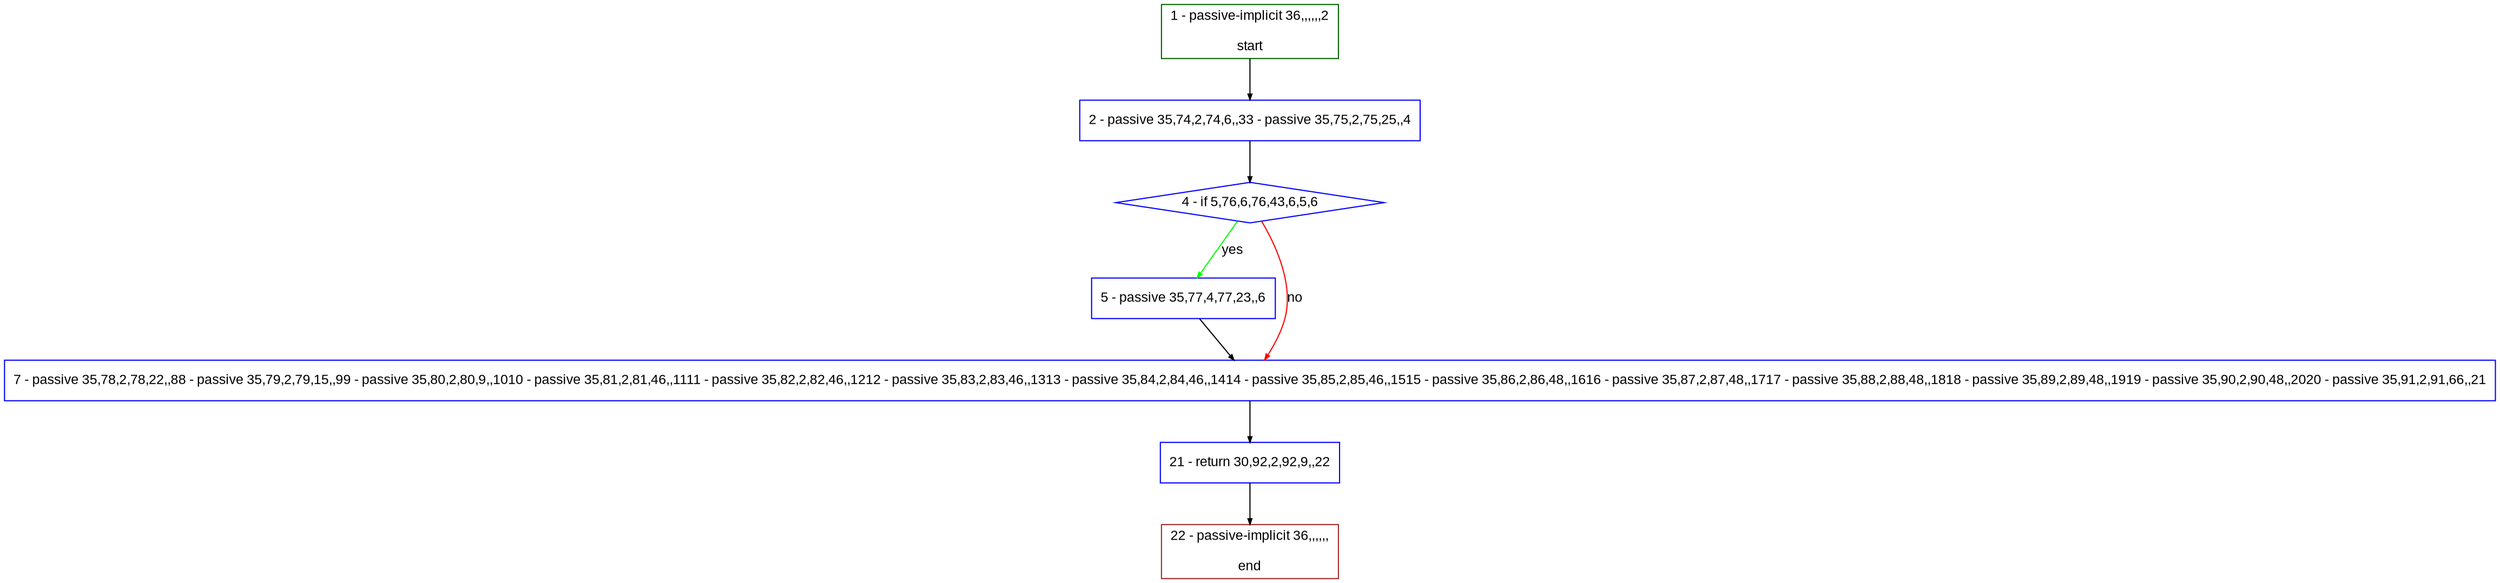 digraph "" {
  graph [pack="true", label="", fontsize="12", packmode="clust", fontname="Arial", fillcolor="#FFFFCC", bgcolor="white", style="rounded,filled", compound="true"];
  node [node_initialized="no", label="", color="grey", fontsize="12", fillcolor="white", fontname="Arial", style="filled", shape="rectangle", compound="true", fixedsize="false"];
  edge [fontcolor="black", arrowhead="normal", arrowtail="none", arrowsize="0.5", ltail="", label="", color="black", fontsize="12", lhead="", fontname="Arial", dir="forward", compound="true"];
  __N1 [label="2 - passive 35,74,2,74,6,,33 - passive 35,75,2,75,25,,4", color="#0000ff", fillcolor="#ffffff", style="filled", shape="box"];
  __N2 [label="1 - passive-implicit 36,,,,,,2\n\nstart", color="#006400", fillcolor="#ffffff", style="filled", shape="box"];
  __N3 [label="4 - if 5,76,6,76,43,6,5,6", color="#0000ff", fillcolor="#ffffff", style="filled", shape="diamond"];
  __N4 [label="5 - passive 35,77,4,77,23,,6", color="#0000ff", fillcolor="#ffffff", style="filled", shape="box"];
  __N5 [label="7 - passive 35,78,2,78,22,,88 - passive 35,79,2,79,15,,99 - passive 35,80,2,80,9,,1010 - passive 35,81,2,81,46,,1111 - passive 35,82,2,82,46,,1212 - passive 35,83,2,83,46,,1313 - passive 35,84,2,84,46,,1414 - passive 35,85,2,85,46,,1515 - passive 35,86,2,86,48,,1616 - passive 35,87,2,87,48,,1717 - passive 35,88,2,88,48,,1818 - passive 35,89,2,89,48,,1919 - passive 35,90,2,90,48,,2020 - passive 35,91,2,91,66,,21", color="#0000ff", fillcolor="#ffffff", style="filled", shape="box"];
  __N6 [label="21 - return 30,92,2,92,9,,22", color="#0000ff", fillcolor="#ffffff", style="filled", shape="box"];
  __N7 [label="22 - passive-implicit 36,,,,,,\n\nend", color="#a52a2a", fillcolor="#ffffff", style="filled", shape="box"];
  __N2 -> __N1 [arrowhead="normal", arrowtail="none", color="#000000", label="", dir="forward"];
  __N1 -> __N3 [arrowhead="normal", arrowtail="none", color="#000000", label="", dir="forward"];
  __N3 -> __N4 [arrowhead="normal", arrowtail="none", color="#00ff00", label="yes", dir="forward"];
  __N3 -> __N5 [arrowhead="normal", arrowtail="none", color="#ff0000", label="no", dir="forward"];
  __N4 -> __N5 [arrowhead="normal", arrowtail="none", color="#000000", label="", dir="forward"];
  __N5 -> __N6 [arrowhead="normal", arrowtail="none", color="#000000", label="", dir="forward"];
  __N6 -> __N7 [arrowhead="normal", arrowtail="none", color="#000000", label="", dir="forward"];
}
